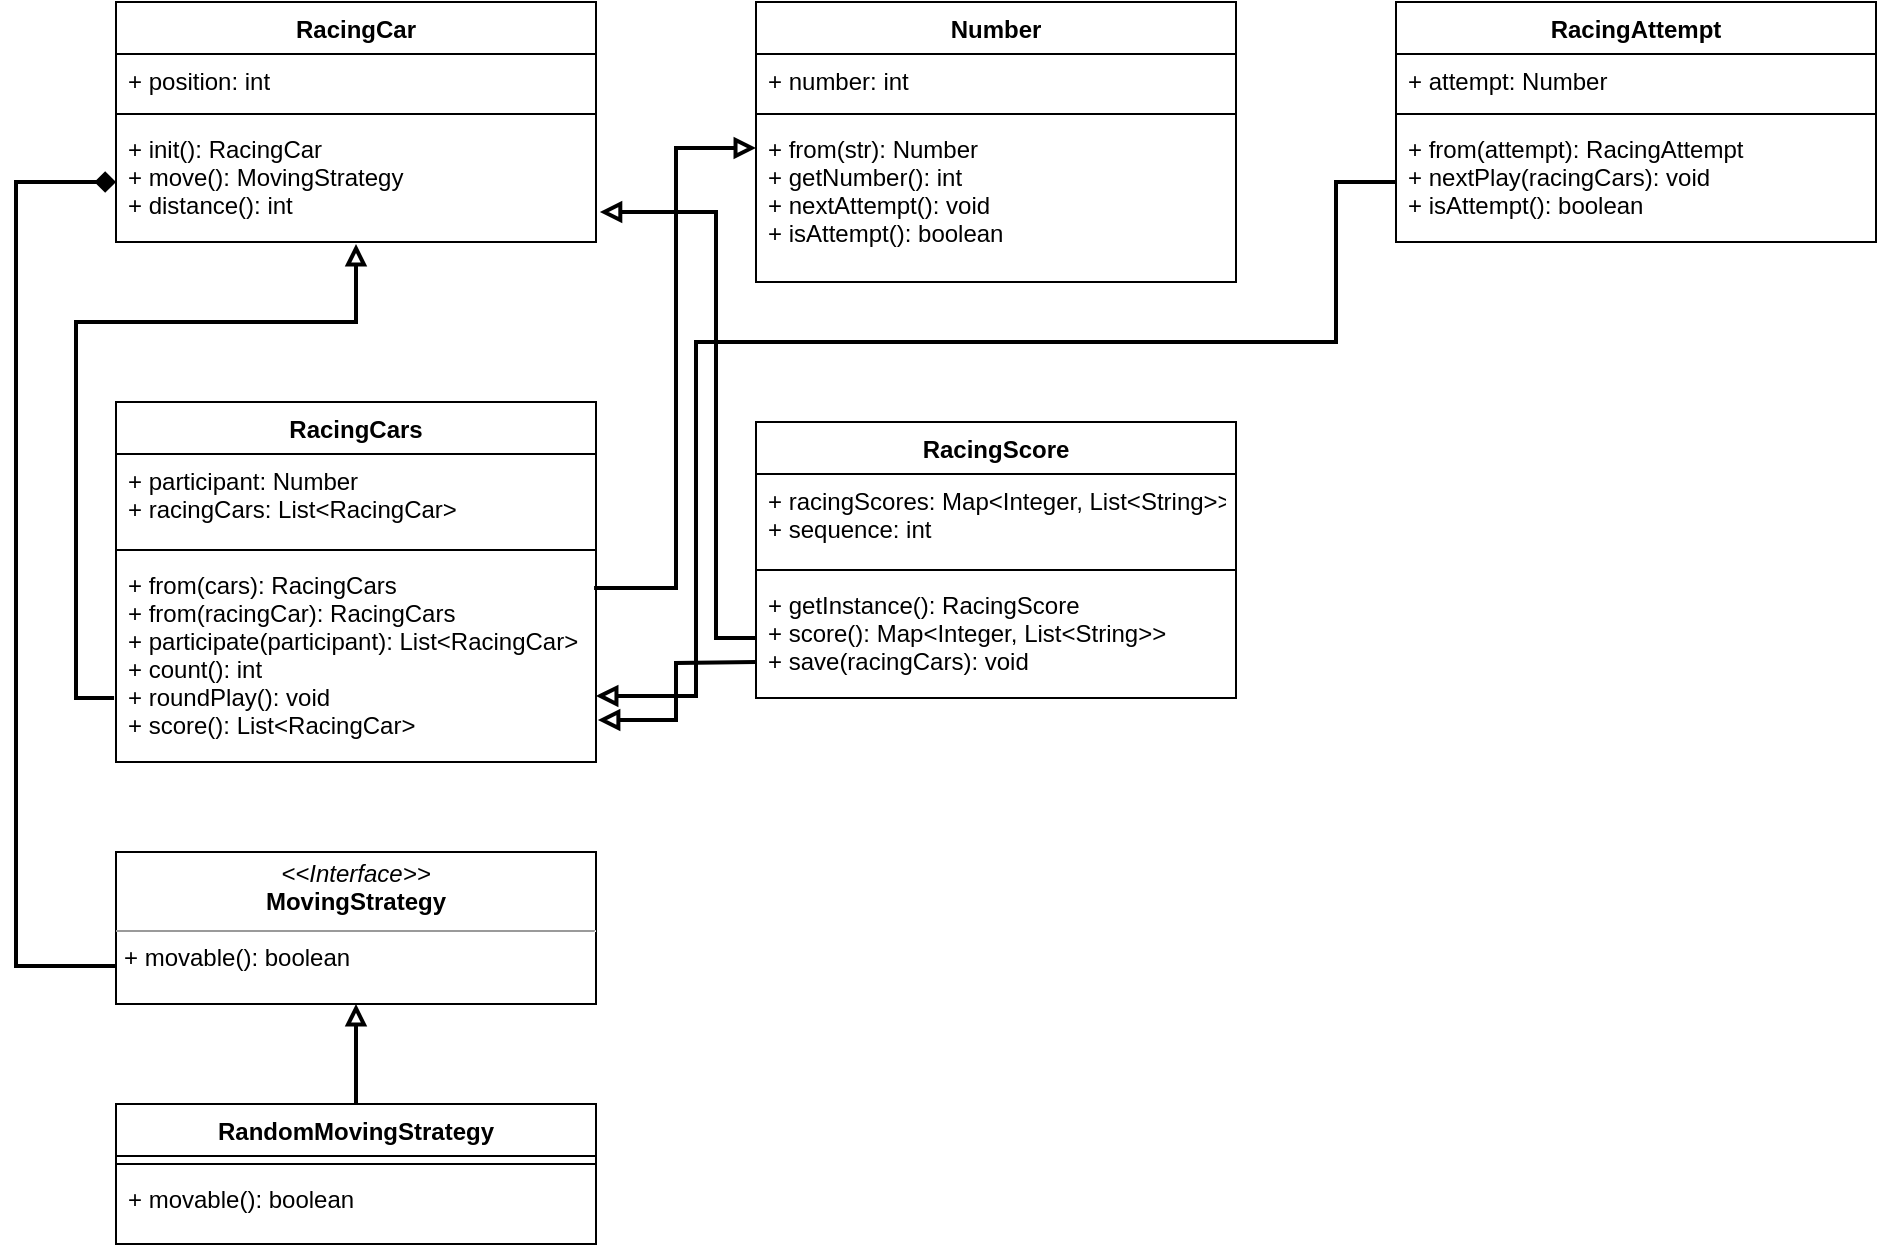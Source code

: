 <mxfile version="20.3.6" type="device"><diagram id="qHB7cpHfK0Mbi5EshKcM" name="페이지-1"><mxGraphModel dx="946" dy="540" grid="1" gridSize="10" guides="1" tooltips="1" connect="1" arrows="1" fold="1" page="1" pageScale="1" pageWidth="1169" pageHeight="827" math="0" shadow="0"><root><mxCell id="0"/><mxCell id="1" parent="0"/><mxCell id="rLrvuhdNBfSBtxNeCzbZ-5" value="RacingCars" style="swimlane;fontStyle=1;align=center;verticalAlign=top;childLayout=stackLayout;horizontal=1;startSize=26;horizontalStack=0;resizeParent=1;resizeParentMax=0;resizeLast=0;collapsible=1;marginBottom=0;" vertex="1" parent="1"><mxGeometry x="80" y="240" width="240" height="180" as="geometry"/></mxCell><mxCell id="rLrvuhdNBfSBtxNeCzbZ-6" value="+ participant: Number&#10;+ racingCars: List&lt;RacingCar&gt;" style="text;strokeColor=none;fillColor=none;align=left;verticalAlign=top;spacingLeft=4;spacingRight=4;overflow=hidden;rotatable=0;points=[[0,0.5],[1,0.5]];portConstraint=eastwest;" vertex="1" parent="rLrvuhdNBfSBtxNeCzbZ-5"><mxGeometry y="26" width="240" height="44" as="geometry"/></mxCell><mxCell id="rLrvuhdNBfSBtxNeCzbZ-7" value="" style="line;strokeWidth=1;fillColor=none;align=left;verticalAlign=middle;spacingTop=-1;spacingLeft=3;spacingRight=3;rotatable=0;labelPosition=right;points=[];portConstraint=eastwest;strokeColor=inherit;" vertex="1" parent="rLrvuhdNBfSBtxNeCzbZ-5"><mxGeometry y="70" width="240" height="8" as="geometry"/></mxCell><mxCell id="rLrvuhdNBfSBtxNeCzbZ-8" value="+ from(cars): RacingCars&#10;+ from(racingCar): RacingCars&#10;+ participate(participant): List&lt;RacingCar&gt;&#10;+ count(): int&#10;+ roundPlay(): void&#10;+ score(): List&lt;RacingCar&gt;" style="text;strokeColor=none;fillColor=none;align=left;verticalAlign=top;spacingLeft=4;spacingRight=4;overflow=hidden;rotatable=0;points=[[0,0.5],[1,0.5]];portConstraint=eastwest;" vertex="1" parent="rLrvuhdNBfSBtxNeCzbZ-5"><mxGeometry y="78" width="240" height="102" as="geometry"/></mxCell><mxCell id="rLrvuhdNBfSBtxNeCzbZ-1" value="RacingCar" style="swimlane;fontStyle=1;align=center;verticalAlign=top;childLayout=stackLayout;horizontal=1;startSize=26;horizontalStack=0;resizeParent=1;resizeParentMax=0;resizeLast=0;collapsible=1;marginBottom=0;" vertex="1" parent="1"><mxGeometry x="80" y="40" width="240" height="120" as="geometry"/></mxCell><mxCell id="rLrvuhdNBfSBtxNeCzbZ-2" value="+ position: int" style="text;strokeColor=none;fillColor=none;align=left;verticalAlign=top;spacingLeft=4;spacingRight=4;overflow=hidden;rotatable=0;points=[[0,0.5],[1,0.5]];portConstraint=eastwest;" vertex="1" parent="rLrvuhdNBfSBtxNeCzbZ-1"><mxGeometry y="26" width="240" height="26" as="geometry"/></mxCell><mxCell id="rLrvuhdNBfSBtxNeCzbZ-3" value="" style="line;strokeWidth=1;fillColor=none;align=left;verticalAlign=middle;spacingTop=-1;spacingLeft=3;spacingRight=3;rotatable=0;labelPosition=right;points=[];portConstraint=eastwest;strokeColor=inherit;" vertex="1" parent="rLrvuhdNBfSBtxNeCzbZ-1"><mxGeometry y="52" width="240" height="8" as="geometry"/></mxCell><mxCell id="rLrvuhdNBfSBtxNeCzbZ-4" value="+ init(): RacingCar&#10;+ move(): MovingStrategy&#10;+ distance(): int" style="text;strokeColor=none;fillColor=none;align=left;verticalAlign=top;spacingLeft=4;spacingRight=4;overflow=hidden;rotatable=0;points=[[0,0.5],[1,0.5]];portConstraint=eastwest;" vertex="1" parent="rLrvuhdNBfSBtxNeCzbZ-1"><mxGeometry y="60" width="240" height="60" as="geometry"/></mxCell><mxCell id="rLrvuhdNBfSBtxNeCzbZ-9" value="RacingScore" style="swimlane;fontStyle=1;align=center;verticalAlign=top;childLayout=stackLayout;horizontal=1;startSize=26;horizontalStack=0;resizeParent=1;resizeParentMax=0;resizeLast=0;collapsible=1;marginBottom=0;" vertex="1" parent="1"><mxGeometry x="400" y="250" width="240" height="138" as="geometry"/></mxCell><mxCell id="rLrvuhdNBfSBtxNeCzbZ-10" value="+ racingScores: Map&lt;Integer, List&lt;String&gt;&gt;&#10;+ sequence: int" style="text;strokeColor=none;fillColor=none;align=left;verticalAlign=top;spacingLeft=4;spacingRight=4;overflow=hidden;rotatable=0;points=[[0,0.5],[1,0.5]];portConstraint=eastwest;" vertex="1" parent="rLrvuhdNBfSBtxNeCzbZ-9"><mxGeometry y="26" width="240" height="44" as="geometry"/></mxCell><mxCell id="rLrvuhdNBfSBtxNeCzbZ-11" value="" style="line;strokeWidth=1;fillColor=none;align=left;verticalAlign=middle;spacingTop=-1;spacingLeft=3;spacingRight=3;rotatable=0;labelPosition=right;points=[];portConstraint=eastwest;strokeColor=inherit;" vertex="1" parent="rLrvuhdNBfSBtxNeCzbZ-9"><mxGeometry y="70" width="240" height="8" as="geometry"/></mxCell><mxCell id="rLrvuhdNBfSBtxNeCzbZ-12" value="+ getInstance(): RacingScore&#10;+ score(): Map&lt;Integer, List&lt;String&gt;&gt;&#10;+ save(racingCars): void" style="text;strokeColor=none;fillColor=none;align=left;verticalAlign=top;spacingLeft=4;spacingRight=4;overflow=hidden;rotatable=0;points=[[0,0.5],[1,0.5]];portConstraint=eastwest;" vertex="1" parent="rLrvuhdNBfSBtxNeCzbZ-9"><mxGeometry y="78" width="240" height="60" as="geometry"/></mxCell><mxCell id="rLrvuhdNBfSBtxNeCzbZ-13" value="RacingAttempt" style="swimlane;fontStyle=1;align=center;verticalAlign=top;childLayout=stackLayout;horizontal=1;startSize=26;horizontalStack=0;resizeParent=1;resizeParentMax=0;resizeLast=0;collapsible=1;marginBottom=0;" vertex="1" parent="1"><mxGeometry x="720" y="40" width="240" height="120" as="geometry"/></mxCell><mxCell id="rLrvuhdNBfSBtxNeCzbZ-14" value="+ attempt: Number" style="text;strokeColor=none;fillColor=none;align=left;verticalAlign=top;spacingLeft=4;spacingRight=4;overflow=hidden;rotatable=0;points=[[0,0.5],[1,0.5]];portConstraint=eastwest;" vertex="1" parent="rLrvuhdNBfSBtxNeCzbZ-13"><mxGeometry y="26" width="240" height="26" as="geometry"/></mxCell><mxCell id="rLrvuhdNBfSBtxNeCzbZ-15" value="" style="line;strokeWidth=1;fillColor=none;align=left;verticalAlign=middle;spacingTop=-1;spacingLeft=3;spacingRight=3;rotatable=0;labelPosition=right;points=[];portConstraint=eastwest;strokeColor=inherit;" vertex="1" parent="rLrvuhdNBfSBtxNeCzbZ-13"><mxGeometry y="52" width="240" height="8" as="geometry"/></mxCell><mxCell id="rLrvuhdNBfSBtxNeCzbZ-16" value="+ from(attempt): RacingAttempt&#10;+ nextPlay(racingCars): void&#10;+ isAttempt(): boolean" style="text;strokeColor=none;fillColor=none;align=left;verticalAlign=top;spacingLeft=4;spacingRight=4;overflow=hidden;rotatable=0;points=[[0,0.5],[1,0.5]];portConstraint=eastwest;" vertex="1" parent="rLrvuhdNBfSBtxNeCzbZ-13"><mxGeometry y="60" width="240" height="60" as="geometry"/></mxCell><mxCell id="rLrvuhdNBfSBtxNeCzbZ-17" value="Number" style="swimlane;fontStyle=1;align=center;verticalAlign=top;childLayout=stackLayout;horizontal=1;startSize=26;horizontalStack=0;resizeParent=1;resizeParentMax=0;resizeLast=0;collapsible=1;marginBottom=0;" vertex="1" parent="1"><mxGeometry x="400" y="40" width="240" height="140" as="geometry"/></mxCell><mxCell id="rLrvuhdNBfSBtxNeCzbZ-18" value="+ number: int" style="text;strokeColor=none;fillColor=none;align=left;verticalAlign=top;spacingLeft=4;spacingRight=4;overflow=hidden;rotatable=0;points=[[0,0.5],[1,0.5]];portConstraint=eastwest;" vertex="1" parent="rLrvuhdNBfSBtxNeCzbZ-17"><mxGeometry y="26" width="240" height="26" as="geometry"/></mxCell><mxCell id="rLrvuhdNBfSBtxNeCzbZ-19" value="" style="line;strokeWidth=1;fillColor=none;align=left;verticalAlign=middle;spacingTop=-1;spacingLeft=3;spacingRight=3;rotatable=0;labelPosition=right;points=[];portConstraint=eastwest;strokeColor=inherit;" vertex="1" parent="rLrvuhdNBfSBtxNeCzbZ-17"><mxGeometry y="52" width="240" height="8" as="geometry"/></mxCell><mxCell id="rLrvuhdNBfSBtxNeCzbZ-20" value="+ from(str): Number&#10;+ getNumber(): int&#10;+ nextAttempt(): void&#10;+ isAttempt(): boolean" style="text;strokeColor=none;fillColor=none;align=left;verticalAlign=top;spacingLeft=4;spacingRight=4;overflow=hidden;rotatable=0;points=[[0,0.5],[1,0.5]];portConstraint=eastwest;" vertex="1" parent="rLrvuhdNBfSBtxNeCzbZ-17"><mxGeometry y="60" width="240" height="80" as="geometry"/></mxCell><mxCell id="rLrvuhdNBfSBtxNeCzbZ-29" style="edgeStyle=orthogonalEdgeStyle;rounded=0;orthogonalLoop=1;jettySize=auto;html=1;endArrow=diamond;endFill=1;strokeWidth=2;exitX=0;exitY=0.75;exitDx=0;exitDy=0;entryX=0;entryY=0.5;entryDx=0;entryDy=0;" edge="1" parent="1" source="rLrvuhdNBfSBtxNeCzbZ-22" target="rLrvuhdNBfSBtxNeCzbZ-4"><mxGeometry relative="1" as="geometry"><mxPoint x="20" y="310" as="targetPoint"/><Array as="points"><mxPoint x="30" y="522"/><mxPoint x="30" y="130"/></Array></mxGeometry></mxCell><mxCell id="rLrvuhdNBfSBtxNeCzbZ-22" value="&lt;p style=&quot;margin:0px;margin-top:4px;text-align:center;&quot;&gt;&lt;i&gt;&amp;lt;&amp;lt;Interface&amp;gt;&amp;gt;&lt;/i&gt;&lt;br&gt;&lt;b&gt;MovingStrategy&lt;/b&gt;&lt;/p&gt;&lt;hr size=&quot;1&quot;&gt;&lt;p style=&quot;margin:0px;margin-left:4px;&quot;&gt;&lt;/p&gt;&lt;p style=&quot;margin:0px;margin-left:4px;&quot;&gt;+ movable(): boolean&lt;br&gt;&lt;br&gt;&lt;/p&gt;" style="verticalAlign=top;align=left;overflow=fill;fontSize=12;fontFamily=Helvetica;html=1;" vertex="1" parent="1"><mxGeometry x="80" y="465" width="240" height="76" as="geometry"/></mxCell><mxCell id="rLrvuhdNBfSBtxNeCzbZ-30" style="edgeStyle=orthogonalEdgeStyle;rounded=0;orthogonalLoop=1;jettySize=auto;html=1;exitX=0.5;exitY=0;exitDx=0;exitDy=0;entryX=0.5;entryY=1;entryDx=0;entryDy=0;strokeWidth=2;endArrow=block;endFill=0;" edge="1" parent="1" source="rLrvuhdNBfSBtxNeCzbZ-23" target="rLrvuhdNBfSBtxNeCzbZ-22"><mxGeometry relative="1" as="geometry"/></mxCell><mxCell id="rLrvuhdNBfSBtxNeCzbZ-23" value="RandomMovingStrategy" style="swimlane;fontStyle=1;align=center;verticalAlign=top;childLayout=stackLayout;horizontal=1;startSize=26;horizontalStack=0;resizeParent=1;resizeParentMax=0;resizeLast=0;collapsible=1;marginBottom=0;" vertex="1" parent="1"><mxGeometry x="80" y="591" width="240" height="70" as="geometry"/></mxCell><mxCell id="rLrvuhdNBfSBtxNeCzbZ-25" value="" style="line;strokeWidth=1;fillColor=none;align=left;verticalAlign=middle;spacingTop=-1;spacingLeft=3;spacingRight=3;rotatable=0;labelPosition=right;points=[];portConstraint=eastwest;strokeColor=inherit;" vertex="1" parent="rLrvuhdNBfSBtxNeCzbZ-23"><mxGeometry y="26" width="240" height="8" as="geometry"/></mxCell><mxCell id="rLrvuhdNBfSBtxNeCzbZ-26" value="+ movable(): boolean" style="text;strokeColor=none;fillColor=none;align=left;verticalAlign=top;spacingLeft=4;spacingRight=4;overflow=hidden;rotatable=0;points=[[0,0.5],[1,0.5]];portConstraint=eastwest;" vertex="1" parent="rLrvuhdNBfSBtxNeCzbZ-23"><mxGeometry y="34" width="240" height="36" as="geometry"/></mxCell><mxCell id="rLrvuhdNBfSBtxNeCzbZ-31" style="edgeStyle=orthogonalEdgeStyle;rounded=0;orthogonalLoop=1;jettySize=auto;html=1;strokeWidth=2;endArrow=block;endFill=0;entryX=0;entryY=0.163;entryDx=0;entryDy=0;entryPerimeter=0;exitX=0.996;exitY=0.147;exitDx=0;exitDy=0;exitPerimeter=0;" edge="1" parent="1" source="rLrvuhdNBfSBtxNeCzbZ-8" target="rLrvuhdNBfSBtxNeCzbZ-20"><mxGeometry relative="1" as="geometry"/></mxCell><mxCell id="rLrvuhdNBfSBtxNeCzbZ-34" style="edgeStyle=orthogonalEdgeStyle;rounded=0;orthogonalLoop=1;jettySize=auto;html=1;entryX=0.5;entryY=1.017;entryDx=0;entryDy=0;strokeWidth=2;endArrow=block;endFill=0;exitX=-0.004;exitY=0.686;exitDx=0;exitDy=0;exitPerimeter=0;entryPerimeter=0;" edge="1" parent="1" source="rLrvuhdNBfSBtxNeCzbZ-8" target="rLrvuhdNBfSBtxNeCzbZ-4"><mxGeometry relative="1" as="geometry"><Array as="points"><mxPoint x="60" y="388"/><mxPoint x="60" y="200"/><mxPoint x="200" y="200"/></Array></mxGeometry></mxCell><mxCell id="rLrvuhdNBfSBtxNeCzbZ-35" value="" style="edgeStyle=orthogonalEdgeStyle;rounded=0;orthogonalLoop=1;jettySize=auto;html=1;strokeWidth=2;endArrow=block;endFill=0;entryX=1.004;entryY=0.794;entryDx=0;entryDy=0;entryPerimeter=0;" edge="1" parent="1" target="rLrvuhdNBfSBtxNeCzbZ-8"><mxGeometry relative="1" as="geometry"><mxPoint x="400" y="370" as="sourcePoint"/></mxGeometry></mxCell><mxCell id="rLrvuhdNBfSBtxNeCzbZ-36" style="edgeStyle=orthogonalEdgeStyle;rounded=0;orthogonalLoop=1;jettySize=auto;html=1;strokeWidth=2;endArrow=block;endFill=0;entryX=1.008;entryY=0.75;entryDx=0;entryDy=0;entryPerimeter=0;" edge="1" parent="1" source="rLrvuhdNBfSBtxNeCzbZ-12" target="rLrvuhdNBfSBtxNeCzbZ-4"><mxGeometry relative="1" as="geometry"><mxPoint x="370" y="300" as="targetPoint"/><Array as="points"><mxPoint x="380" y="358"/><mxPoint x="380" y="145"/></Array></mxGeometry></mxCell><mxCell id="rLrvuhdNBfSBtxNeCzbZ-37" value="" style="edgeStyle=orthogonalEdgeStyle;rounded=0;orthogonalLoop=1;jettySize=auto;html=1;strokeWidth=2;endArrow=block;endFill=0;entryX=1;entryY=0.676;entryDx=0;entryDy=0;entryPerimeter=0;exitX=0;exitY=0.5;exitDx=0;exitDy=0;" edge="1" parent="1" source="rLrvuhdNBfSBtxNeCzbZ-16" target="rLrvuhdNBfSBtxNeCzbZ-8"><mxGeometry relative="1" as="geometry"><Array as="points"><mxPoint x="690" y="130"/><mxPoint x="690" y="210"/><mxPoint x="370" y="210"/><mxPoint x="370" y="387"/></Array></mxGeometry></mxCell></root></mxGraphModel></diagram></mxfile>
